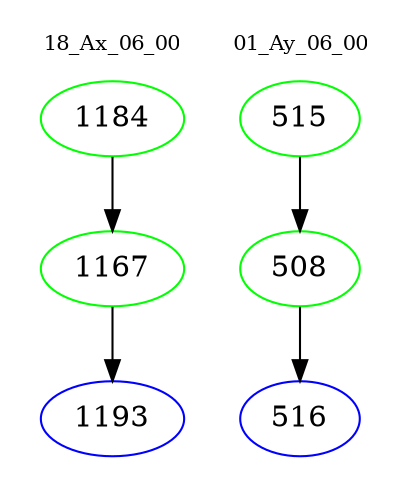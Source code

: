 digraph{
subgraph cluster_0 {
color = white
label = "18_Ax_06_00";
fontsize=10;
T0_1184 [label="1184", color="green"]
T0_1184 -> T0_1167 [color="black"]
T0_1167 [label="1167", color="green"]
T0_1167 -> T0_1193 [color="black"]
T0_1193 [label="1193", color="blue"]
}
subgraph cluster_1 {
color = white
label = "01_Ay_06_00";
fontsize=10;
T1_515 [label="515", color="green"]
T1_515 -> T1_508 [color="black"]
T1_508 [label="508", color="green"]
T1_508 -> T1_516 [color="black"]
T1_516 [label="516", color="blue"]
}
}
